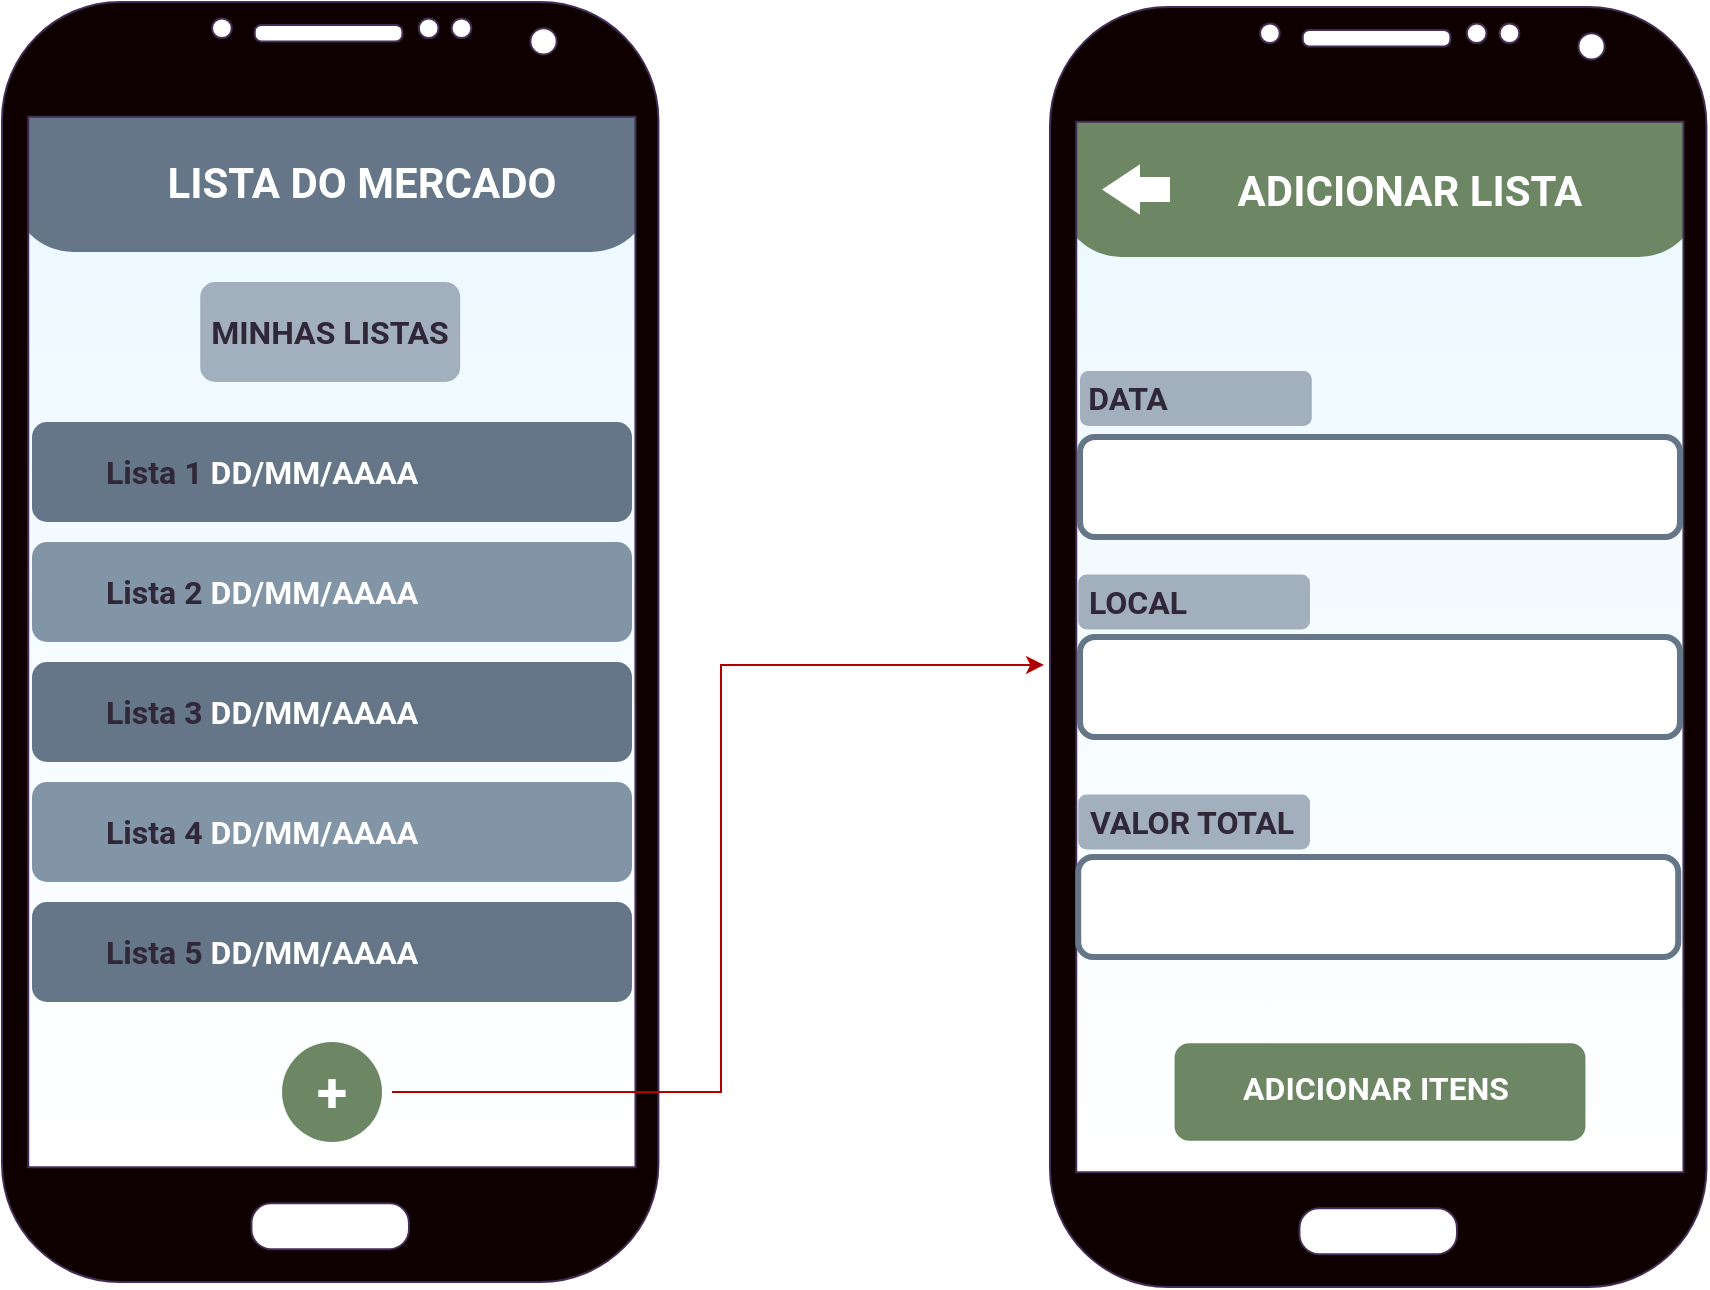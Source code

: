 <mxfile version="24.8.3">
  <diagram name="Página-1" id="aumso4OAeu1l9zOmMi2F">
    <mxGraphModel dx="1206" dy="704" grid="1" gridSize="10" guides="1" tooltips="1" connect="1" arrows="1" fold="1" page="1" pageScale="1" pageWidth="827" pageHeight="1169" math="0" shadow="0">
      <root>
        <mxCell id="0" />
        <mxCell id="1" parent="0" />
        <mxCell id="3Fr5MDXeHBiz3oCa1bZf-28" value="" style="rounded=0;whiteSpace=wrap;html=1;gradientColor=#EBF8FF;gradientDirection=north;" vertex="1" parent="1">
          <mxGeometry x="569" y="447.5" width="320" height="535" as="geometry" />
        </mxCell>
        <mxCell id="3Fr5MDXeHBiz3oCa1bZf-3" value="" style="rounded=0;whiteSpace=wrap;html=1;gradientColor=#EBF8FF;gradientDirection=north;" vertex="1" parent="1">
          <mxGeometry x="45" y="445" width="320" height="535" as="geometry" />
        </mxCell>
        <mxCell id="3Fr5MDXeHBiz3oCa1bZf-2" value="" style="rounded=1;whiteSpace=wrap;html=1;fillColor=#647687;strokeColor=none;fillStyle=auto;arcSize=36;fontColor=#ffffff;" vertex="1" parent="1">
          <mxGeometry x="45" y="430" width="320" height="85" as="geometry" />
        </mxCell>
        <mxCell id="3Fr5MDXeHBiz3oCa1bZf-1" value="" style="verticalLabelPosition=bottom;verticalAlign=top;html=1;shadow=0;dashed=0;strokeWidth=1;shape=mxgraph.android.phone2;strokeColor=#432D57;fillColor=#0F0000;fontColor=#ffffff;" vertex="1" parent="1">
          <mxGeometry x="40" y="390" width="328.21" height="640" as="geometry" />
        </mxCell>
        <mxCell id="3Fr5MDXeHBiz3oCa1bZf-4" value="" style="shape=image;verticalLabelPosition=bottom;labelBackgroundColor=default;verticalAlign=top;aspect=fixed;imageAspect=0;image=https://seeklogo.com/images/C/carrinho-de-supermercado-logo-84CEB674DF-seeklogo.com.png;" vertex="1" parent="1">
          <mxGeometry x="58.7" y="452.5" width="55.56" height="55" as="geometry" />
        </mxCell>
        <mxCell id="3Fr5MDXeHBiz3oCa1bZf-6" value="&lt;h1 style=&quot;&quot;&gt;&lt;font face=&quot;Roboto&quot;&gt;&lt;span style=&quot;font-size: 21px;&quot;&gt;LISTA DO MERCADO&lt;/span&gt;&lt;/font&gt;&lt;/h1&gt;" style="text;html=1;align=center;verticalAlign=middle;whiteSpace=wrap;rounded=0;fontColor=#FFFFFF;labelBackgroundColor=none;labelBorderColor=none;textShadow=0;spacing=-1;spacingBottom=0;spacingLeft=0;" vertex="1" parent="1">
          <mxGeometry x="85" y="465" width="270" height="30" as="geometry" />
        </mxCell>
        <mxCell id="3Fr5MDXeHBiz3oCa1bZf-8" value="" style="rounded=1;whiteSpace=wrap;html=1;fillColor=#a2b0be;fontColor=#ffffff;strokeColor=none;" vertex="1" parent="1">
          <mxGeometry x="139.11" y="530" width="130" height="50" as="geometry" />
        </mxCell>
        <mxCell id="3Fr5MDXeHBiz3oCa1bZf-9" value="" style="rounded=1;whiteSpace=wrap;html=1;fillColor=#647687;fontColor=#ffffff;strokeColor=none;" vertex="1" parent="1">
          <mxGeometry x="55" y="600" width="300" height="50" as="geometry" />
        </mxCell>
        <mxCell id="3Fr5MDXeHBiz3oCa1bZf-10" value="" style="rounded=1;whiteSpace=wrap;html=1;fillColor=#8195a7;fontColor=#ffffff;strokeColor=none;" vertex="1" parent="1">
          <mxGeometry x="55" y="660" width="300" height="50" as="geometry" />
        </mxCell>
        <mxCell id="3Fr5MDXeHBiz3oCa1bZf-11" value="" style="rounded=1;whiteSpace=wrap;html=1;fillColor=#647687;fontColor=#ffffff;strokeColor=none;" vertex="1" parent="1">
          <mxGeometry x="55" y="720" width="300" height="50" as="geometry" />
        </mxCell>
        <mxCell id="3Fr5MDXeHBiz3oCa1bZf-12" value="" style="rounded=1;whiteSpace=wrap;html=1;fillColor=#8195a7;fontColor=#ffffff;strokeColor=none;" vertex="1" parent="1">
          <mxGeometry x="55" y="780" width="300" height="50" as="geometry" />
        </mxCell>
        <mxCell id="3Fr5MDXeHBiz3oCa1bZf-13" value="" style="rounded=1;whiteSpace=wrap;html=1;fillColor=#647687;fontColor=#ffffff;strokeColor=none;" vertex="1" parent="1">
          <mxGeometry x="55" y="840" width="300" height="50" as="geometry" />
        </mxCell>
        <mxCell id="3Fr5MDXeHBiz3oCa1bZf-17" value="" style="ellipse;whiteSpace=wrap;html=1;aspect=fixed;fillColor=#6d8764;fontColor=#ffffff;strokeColor=none;" vertex="1" parent="1">
          <mxGeometry x="180" y="910" width="50" height="50" as="geometry" />
        </mxCell>
        <mxCell id="3Fr5MDXeHBiz3oCa1bZf-19" value="&lt;h1 style=&quot;text-align: justify; font-size: 16px;&quot;&gt;&lt;font color=&quot;#302738&quot;&gt;MINHAS LISTAS&lt;/font&gt;&lt;/h1&gt;" style="text;html=1;align=center;verticalAlign=middle;whiteSpace=wrap;rounded=0;fontColor=#000000;labelBackgroundColor=none;labelBorderColor=none;textShadow=0;spacing=-1;spacingBottom=0;spacingLeft=0;fontSize=15;fontStyle=1;fontFamily=Roboto;fontSource=https%3A%2F%2Ffonts.googleapis.com%2Fcss%3Ffamily%3DRoboto;" vertex="1" parent="1">
          <mxGeometry x="99.11" y="522.5" width="210" height="65" as="geometry" />
        </mxCell>
        <mxCell id="3Fr5MDXeHBiz3oCa1bZf-20" value="&lt;blockquote style=&quot;margin: 0 0 0 40px; border: none; padding: 0px;&quot;&gt;&lt;h1 style=&quot;font-size: 16px;&quot;&gt;&lt;font color=&quot;#302738&quot;&gt;Lista 1 &lt;/font&gt;&lt;font color=&quot;#ffffff&quot;&gt;DD/MM/AAAA&lt;/font&gt;&lt;/h1&gt;&lt;/blockquote&gt;" style="text;html=1;align=left;verticalAlign=middle;whiteSpace=wrap;rounded=0;fontColor=#000000;labelBackgroundColor=none;labelBorderColor=none;textShadow=0;spacing=-1;spacingBottom=0;spacingLeft=0;fontSize=15;fontStyle=1;fontFamily=Roboto;fontSource=https%3A%2F%2Ffonts.googleapis.com%2Fcss%3Ffamily%3DRoboto;horizontal=1;" vertex="1" parent="1">
          <mxGeometry x="53.2" y="592.5" width="300" height="65" as="geometry" />
        </mxCell>
        <mxCell id="3Fr5MDXeHBiz3oCa1bZf-22" value="&lt;blockquote style=&quot;margin: 0 0 0 40px; border: none; padding: 0px;&quot;&gt;&lt;h1 style=&quot;font-size: 16px;&quot;&gt;&lt;font color=&quot;#302738&quot;&gt;Lista 2&amp;nbsp;&lt;/font&gt;&lt;font color=&quot;#ffffff&quot;&gt;DD/MM/AAAA&lt;/font&gt;&lt;/h1&gt;&lt;/blockquote&gt;" style="text;html=1;align=left;verticalAlign=middle;whiteSpace=wrap;rounded=0;fontColor=#000000;labelBackgroundColor=none;labelBorderColor=none;textShadow=0;spacing=-1;spacingBottom=0;spacingLeft=0;fontSize=15;fontStyle=1;fontFamily=Roboto;fontSource=https%3A%2F%2Ffonts.googleapis.com%2Fcss%3Ffamily%3DRoboto;horizontal=1;" vertex="1" parent="1">
          <mxGeometry x="53.2" y="652.5" width="300" height="65" as="geometry" />
        </mxCell>
        <mxCell id="3Fr5MDXeHBiz3oCa1bZf-23" value="&lt;blockquote style=&quot;margin: 0 0 0 40px; border: none; padding: 0px;&quot;&gt;&lt;h1 style=&quot;font-size: 16px;&quot;&gt;&lt;font color=&quot;#302738&quot;&gt;Lista 3&amp;nbsp;&lt;/font&gt;&lt;font color=&quot;#ffffff&quot;&gt;DD/MM/AAAA&lt;/font&gt;&lt;/h1&gt;&lt;/blockquote&gt;" style="text;html=1;align=left;verticalAlign=middle;whiteSpace=wrap;rounded=0;fontColor=#000000;labelBackgroundColor=none;labelBorderColor=none;textShadow=0;spacing=-1;spacingBottom=0;spacingLeft=0;fontSize=15;fontStyle=1;fontFamily=Roboto;fontSource=https%3A%2F%2Ffonts.googleapis.com%2Fcss%3Ffamily%3DRoboto;horizontal=1;" vertex="1" parent="1">
          <mxGeometry x="53.2" y="712.5" width="300" height="65" as="geometry" />
        </mxCell>
        <mxCell id="3Fr5MDXeHBiz3oCa1bZf-24" value="&lt;blockquote style=&quot;margin: 0 0 0 40px; border: none; padding: 0px;&quot;&gt;&lt;h1 style=&quot;font-size: 16px;&quot;&gt;&lt;font color=&quot;#302738&quot;&gt;Lista 4&amp;nbsp;&lt;/font&gt;&lt;font color=&quot;#ffffff&quot;&gt;DD/MM/AAAA&lt;/font&gt;&lt;/h1&gt;&lt;/blockquote&gt;" style="text;html=1;align=left;verticalAlign=middle;whiteSpace=wrap;rounded=0;fontColor=#000000;labelBackgroundColor=none;labelBorderColor=none;textShadow=0;spacing=-1;spacingBottom=0;spacingLeft=0;fontSize=15;fontStyle=1;fontFamily=Roboto;fontSource=https%3A%2F%2Ffonts.googleapis.com%2Fcss%3Ffamily%3DRoboto;horizontal=1;" vertex="1" parent="1">
          <mxGeometry x="53.2" y="772.5" width="300" height="65" as="geometry" />
        </mxCell>
        <mxCell id="3Fr5MDXeHBiz3oCa1bZf-25" value="&lt;blockquote style=&quot;margin: 0 0 0 40px; border: none; padding: 0px;&quot;&gt;&lt;h1 style=&quot;font-size: 16px;&quot;&gt;&lt;font color=&quot;#302738&quot;&gt;Lista 5&amp;nbsp;&lt;/font&gt;&lt;font color=&quot;#ffffff&quot;&gt;DD/MM/AAAA&lt;/font&gt;&lt;/h1&gt;&lt;/blockquote&gt;" style="text;html=1;align=left;verticalAlign=middle;whiteSpace=wrap;rounded=0;fontColor=#000000;labelBackgroundColor=none;labelBorderColor=none;textShadow=0;spacing=-1;spacingBottom=0;spacingLeft=0;fontSize=15;fontStyle=1;fontFamily=Roboto;fontSource=https%3A%2F%2Ffonts.googleapis.com%2Fcss%3Ffamily%3DRoboto;horizontal=1;" vertex="1" parent="1">
          <mxGeometry x="53.2" y="832.5" width="300" height="65" as="geometry" />
        </mxCell>
        <mxCell id="3Fr5MDXeHBiz3oCa1bZf-27" value="&lt;font style=&quot;font-size: 28px;&quot; color=&quot;#ffffff&quot; data-font-src=&quot;https://fonts.googleapis.com/css?family=Roboto&quot; face=&quot;Roboto&quot;&gt;&lt;b&gt;+&lt;/b&gt;&lt;/font&gt;" style="text;html=1;align=center;verticalAlign=middle;whiteSpace=wrap;rounded=0;" vertex="1" parent="1">
          <mxGeometry x="175" y="905" width="60" height="60" as="geometry" />
        </mxCell>
        <mxCell id="3Fr5MDXeHBiz3oCa1bZf-29" value="" style="rounded=1;whiteSpace=wrap;html=1;fillColor=#6d8764;strokeColor=none;fillStyle=auto;arcSize=36;fontColor=#ffffff;" vertex="1" parent="1">
          <mxGeometry x="569" y="432.5" width="320" height="85" as="geometry" />
        </mxCell>
        <mxCell id="3Fr5MDXeHBiz3oCa1bZf-30" value="" style="verticalLabelPosition=bottom;verticalAlign=top;html=1;shadow=0;dashed=0;strokeWidth=1;shape=mxgraph.android.phone2;strokeColor=#432D57;fillColor=#0F0000;fontColor=#ffffff;" vertex="1" parent="1">
          <mxGeometry x="564" y="392.5" width="328.21" height="640" as="geometry" />
        </mxCell>
        <mxCell id="3Fr5MDXeHBiz3oCa1bZf-32" value="&lt;h1 style=&quot;&quot;&gt;&lt;font face=&quot;Roboto&quot;&gt;&lt;span style=&quot;font-size: 21px;&quot;&gt;ADICIONAR LISTA&lt;/span&gt;&lt;/font&gt;&lt;/h1&gt;" style="text;html=1;align=center;verticalAlign=middle;whiteSpace=wrap;rounded=0;fontColor=#FFFFFF;labelBackgroundColor=none;labelBorderColor=none;textShadow=0;spacing=-1;spacingBottom=0;spacingLeft=0;" vertex="1" parent="1">
          <mxGeometry x="609" y="468.75" width="270" height="30" as="geometry" />
        </mxCell>
        <mxCell id="3Fr5MDXeHBiz3oCa1bZf-34" value="" style="rounded=1;whiteSpace=wrap;html=1;strokeColor=#647687;strokeWidth=3;" vertex="1" parent="1">
          <mxGeometry x="579" y="607.5" width="300" height="50" as="geometry" />
        </mxCell>
        <mxCell id="3Fr5MDXeHBiz3oCa1bZf-47" value="" style="rounded=1;whiteSpace=wrap;html=1;strokeColor=#647687;strokeWidth=3;" vertex="1" parent="1">
          <mxGeometry x="579" y="707.5" width="300" height="50" as="geometry" />
        </mxCell>
        <mxCell id="3Fr5MDXeHBiz3oCa1bZf-48" value="" style="rounded=1;whiteSpace=wrap;html=1;strokeColor=#647687;strokeWidth=3;" vertex="1" parent="1">
          <mxGeometry x="578.11" y="817.5" width="300" height="50" as="geometry" />
        </mxCell>
        <mxCell id="3Fr5MDXeHBiz3oCa1bZf-54" value="" style="rounded=1;whiteSpace=wrap;html=1;fillColor=#a2b0be;fontColor=#ffffff;strokeColor=none;" vertex="1" parent="1">
          <mxGeometry x="578.11" y="786.25" width="115.89" height="27.5" as="geometry" />
        </mxCell>
        <mxCell id="3Fr5MDXeHBiz3oCa1bZf-51" value="&lt;h1 style=&quot;text-align: justify; font-size: 16px;&quot;&gt;&lt;font color=&quot;#302738&quot;&gt;VALOR TOTAL&lt;/font&gt;&lt;/h1&gt;" style="text;html=1;align=center;verticalAlign=middle;whiteSpace=wrap;rounded=0;fontColor=#000000;labelBackgroundColor=none;labelBorderColor=none;textShadow=0;spacing=-1;spacingBottom=0;spacingLeft=0;fontSize=15;fontStyle=1;fontFamily=Roboto;fontSource=https%3A%2F%2Ffonts.googleapis.com%2Fcss%3Ffamily%3DRoboto;" vertex="1" parent="1">
          <mxGeometry x="530" y="767.5" width="210" height="65" as="geometry" />
        </mxCell>
        <mxCell id="3Fr5MDXeHBiz3oCa1bZf-55" value="" style="rounded=1;whiteSpace=wrap;html=1;fillColor=#a2b0be;fontColor=#ffffff;strokeColor=none;" vertex="1" parent="1">
          <mxGeometry x="578.11" y="676.25" width="115.89" height="27.5" as="geometry" />
        </mxCell>
        <mxCell id="3Fr5MDXeHBiz3oCa1bZf-50" value="&lt;h1 style=&quot;text-align: justify; font-size: 16px;&quot;&gt;&lt;font color=&quot;#302738&quot;&gt;LOCAL&lt;/font&gt;&lt;/h1&gt;" style="text;html=1;align=center;verticalAlign=middle;whiteSpace=wrap;rounded=0;fontColor=#000000;labelBackgroundColor=none;labelBorderColor=none;textShadow=0;spacing=-1;spacingBottom=0;spacingLeft=0;fontSize=15;fontStyle=1;fontFamily=Roboto;fontSource=https%3A%2F%2Ffonts.googleapis.com%2Fcss%3Ffamily%3DRoboto;" vertex="1" parent="1">
          <mxGeometry x="503" y="657" width="210" height="65" as="geometry" />
        </mxCell>
        <mxCell id="3Fr5MDXeHBiz3oCa1bZf-56" value="" style="rounded=1;whiteSpace=wrap;html=1;fillColor=#a2b0be;fontColor=#ffffff;strokeColor=none;" vertex="1" parent="1">
          <mxGeometry x="579" y="574.5" width="115.89" height="27.5" as="geometry" />
        </mxCell>
        <mxCell id="3Fr5MDXeHBiz3oCa1bZf-49" value="&lt;h1 style=&quot;text-align: justify; font-size: 16px;&quot;&gt;&lt;font color=&quot;#302738&quot;&gt;DATA&lt;/font&gt;&lt;/h1&gt;" style="text;html=1;align=center;verticalAlign=middle;whiteSpace=wrap;rounded=0;fontColor=#000000;labelBackgroundColor=none;labelBorderColor=none;textShadow=0;spacing=-1;spacingBottom=0;spacingLeft=0;fontSize=15;fontStyle=1;fontFamily=Roboto;fontSource=https%3A%2F%2Ffonts.googleapis.com%2Fcss%3Ffamily%3DRoboto;" vertex="1" parent="1">
          <mxGeometry x="498" y="555.25" width="210" height="65" as="geometry" />
        </mxCell>
        <mxCell id="3Fr5MDXeHBiz3oCa1bZf-58" value="" style="rounded=1;whiteSpace=wrap;html=1;fillColor=#6d8764;fontColor=#ffffff;strokeColor=none;" vertex="1" parent="1">
          <mxGeometry x="626.28" y="910.63" width="205.44" height="48.75" as="geometry" />
        </mxCell>
        <mxCell id="3Fr5MDXeHBiz3oCa1bZf-60" value="&lt;h1 style=&quot;text-align: justify; font-size: 16px;&quot;&gt;&lt;font&gt;ADICIONAR ITENS&lt;/font&gt;&lt;/h1&gt;" style="text;html=1;align=center;verticalAlign=middle;whiteSpace=wrap;rounded=0;fontColor=#ffffff;labelBackgroundColor=none;labelBorderColor=none;textShadow=0;spacing=-1;spacingBottom=0;spacingLeft=0;fontSize=15;fontStyle=1;fontFamily=Roboto;fontSource=https%3A%2F%2Ffonts.googleapis.com%2Fcss%3Ffamily%3DRoboto;" vertex="1" parent="1">
          <mxGeometry x="621.72" y="900" width="210" height="65" as="geometry" />
        </mxCell>
        <mxCell id="3Fr5MDXeHBiz3oCa1bZf-61" style="edgeStyle=orthogonalEdgeStyle;rounded=0;orthogonalLoop=1;jettySize=auto;html=1;entryX=-0.009;entryY=0.514;entryDx=0;entryDy=0;entryPerimeter=0;fontColor=#ff0000;fillColor=#e51400;strokeColor=#B20000;" edge="1" parent="1" source="3Fr5MDXeHBiz3oCa1bZf-27" target="3Fr5MDXeHBiz3oCa1bZf-30">
          <mxGeometry relative="1" as="geometry" />
        </mxCell>
        <mxCell id="3Fr5MDXeHBiz3oCa1bZf-64" value="" style="rounded=0;whiteSpace=wrap;html=1;strokeColor=none;" vertex="1" parent="1">
          <mxGeometry x="600" y="477.5" width="24" height="12.5" as="geometry" />
        </mxCell>
        <mxCell id="3Fr5MDXeHBiz3oCa1bZf-65" value="" style="triangle;whiteSpace=wrap;html=1;flipH=1;strokeColor=none;" vertex="1" parent="1">
          <mxGeometry x="590" y="471.09" width="19" height="25.33" as="geometry" />
        </mxCell>
      </root>
    </mxGraphModel>
  </diagram>
</mxfile>
